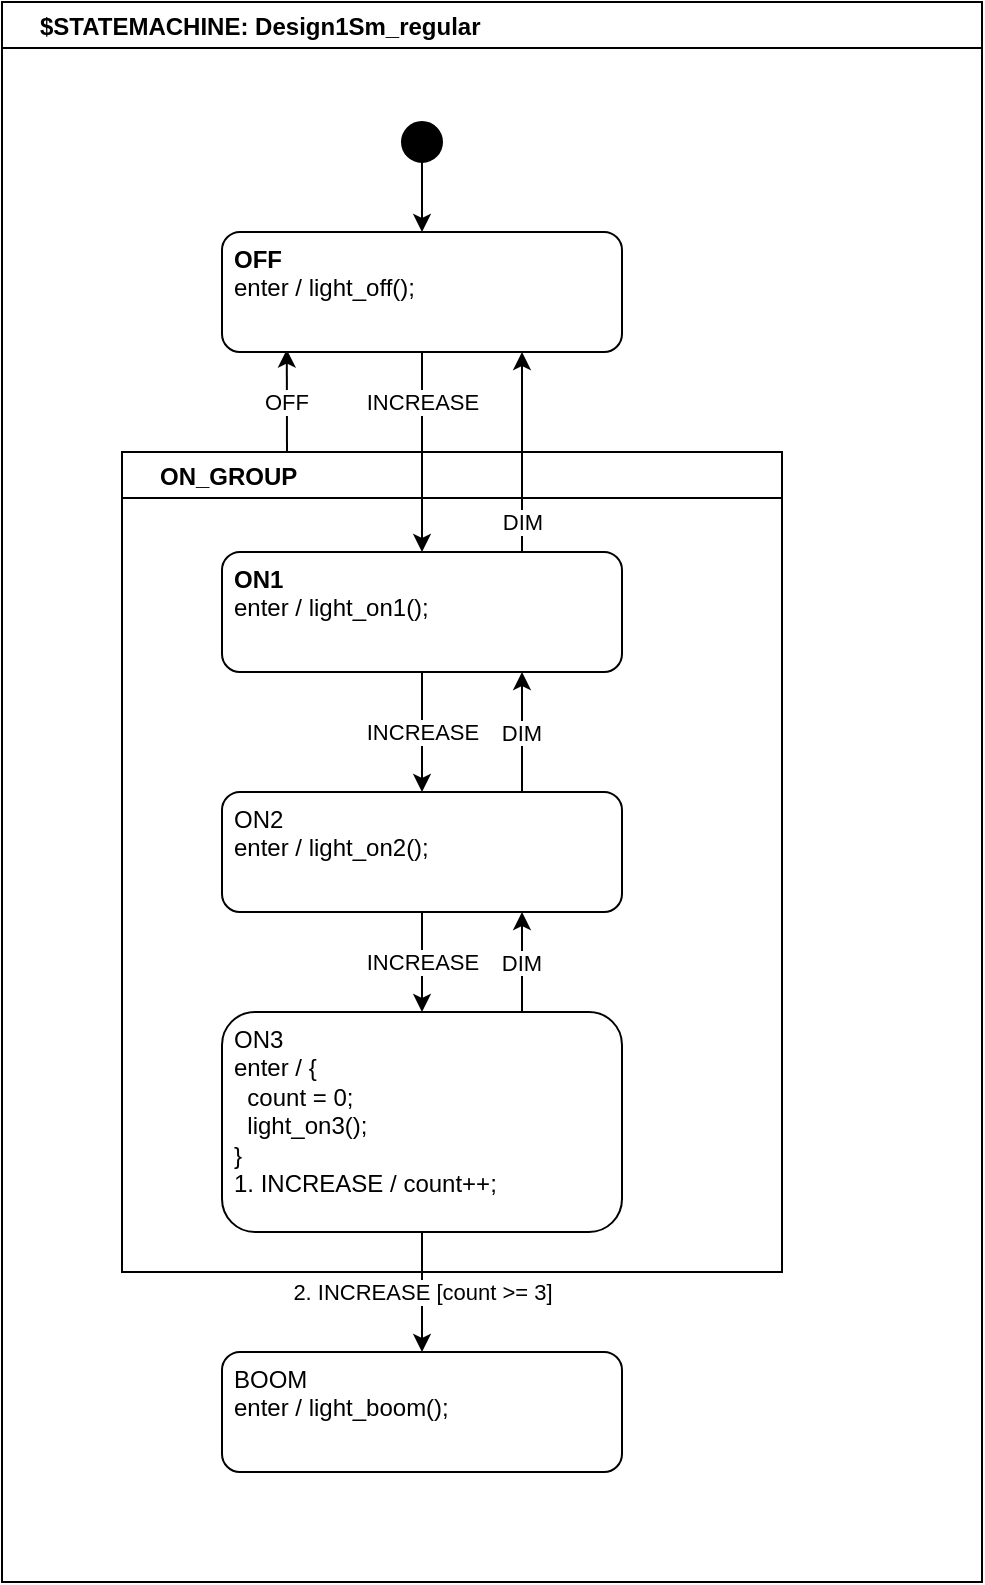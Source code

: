 <mxfile>
    <diagram id="0kis1nlSQF1iHrYs9ELn" name="Page-1">
        <mxGraphModel dx="1230" dy="613" grid="1" gridSize="10" guides="1" tooltips="1" connect="1" arrows="1" fold="1" page="1" pageScale="1" pageWidth="850" pageHeight="1100" math="0" shadow="0">
            <root>
                <mxCell id="0"/>
                <mxCell id="1" parent="0"/>
                <mxCell id="ybaX8FbpUQNGJi_0bP3v-1" value="$STATEMACHINE: Design1Sm_regular" style="swimlane;fontStyle=1;align=left;spacingLeft=17;" parent="1" vertex="1">
                    <mxGeometry x="30" y="10" width="490" height="790" as="geometry">
                        <mxRectangle x="10" y="10" width="230" height="100" as="alternateBounds"/>
                    </mxGeometry>
                </mxCell>
                <mxCell id="ybaX8FbpUQNGJi_0bP3v-2" value="OFF" style="edgeStyle=none;html=1;exitX=0.25;exitY=0;exitDx=0;exitDy=0;entryX=0.162;entryY=0.98;entryDx=0;entryDy=0;entryPerimeter=0;" parent="ybaX8FbpUQNGJi_0bP3v-1" source="ybaX8FbpUQNGJi_0bP3v-3" target="ybaX8FbpUQNGJi_0bP3v-12" edge="1">
                    <mxGeometry relative="1" as="geometry"/>
                </mxCell>
                <mxCell id="ybaX8FbpUQNGJi_0bP3v-3" value="ON_GROUP" style="swimlane;fontStyle=1;align=left;spacingLeft=17;" parent="ybaX8FbpUQNGJi_0bP3v-1" vertex="1">
                    <mxGeometry x="60" y="225" width="330" height="410" as="geometry">
                        <mxRectangle x="65" y="230" width="140" height="40" as="alternateBounds"/>
                    </mxGeometry>
                </mxCell>
                <mxCell id="ybaX8FbpUQNGJi_0bP3v-4" value="INCREASE" style="rounded=0;orthogonalLoop=1;jettySize=auto;html=1;exitX=0.5;exitY=1;exitDx=0;exitDy=0;entryX=0.5;entryY=0;entryDx=0;entryDy=0;fontColor=default;" parent="ybaX8FbpUQNGJi_0bP3v-3" source="ybaX8FbpUQNGJi_0bP3v-5" target="ybaX8FbpUQNGJi_0bP3v-8" edge="1">
                    <mxGeometry relative="1" as="geometry"/>
                </mxCell>
                <mxCell id="ybaX8FbpUQNGJi_0bP3v-5" value="&lt;div&gt;&lt;b&gt;ON1&lt;/b&gt;&lt;/div&gt;&lt;div&gt;enter / light_on1();&lt;/div&gt;" style="rounded=1;whiteSpace=wrap;html=1;verticalAlign=top;align=left;spacingLeft=4;" parent="ybaX8FbpUQNGJi_0bP3v-3" vertex="1">
                    <mxGeometry x="50" y="50" width="200" height="60" as="geometry"/>
                </mxCell>
                <mxCell id="ybaX8FbpUQNGJi_0bP3v-6" value="INCREASE" style="edgeStyle=orthogonalEdgeStyle;curved=1;rounded=0;orthogonalLoop=1;jettySize=auto;html=1;entryX=0.5;entryY=0;entryDx=0;entryDy=0;fontColor=default;" parent="ybaX8FbpUQNGJi_0bP3v-3" source="ybaX8FbpUQNGJi_0bP3v-8" target="ybaX8FbpUQNGJi_0bP3v-10" edge="1">
                    <mxGeometry relative="1" as="geometry"/>
                </mxCell>
                <mxCell id="ybaX8FbpUQNGJi_0bP3v-7" value="DIM" style="edgeStyle=orthogonalEdgeStyle;curved=1;rounded=0;orthogonalLoop=1;jettySize=auto;exitX=0.75;exitY=0;exitDx=0;exitDy=0;entryX=0.75;entryY=1;entryDx=0;entryDy=0;fontColor=default;" parent="ybaX8FbpUQNGJi_0bP3v-3" source="ybaX8FbpUQNGJi_0bP3v-8" target="ybaX8FbpUQNGJi_0bP3v-5" edge="1">
                    <mxGeometry relative="1" as="geometry"/>
                </mxCell>
                <mxCell id="ybaX8FbpUQNGJi_0bP3v-8" value="&lt;div&gt;&lt;span&gt;ON2&lt;/span&gt;&lt;/div&gt;&lt;div&gt;&lt;span&gt;enter / light_on2();&lt;/span&gt;&lt;/div&gt;" style="rounded=1;whiteSpace=wrap;html=1;verticalAlign=top;align=left;spacingLeft=4;fontStyle=0" parent="ybaX8FbpUQNGJi_0bP3v-3" vertex="1">
                    <mxGeometry x="50" y="170" width="200" height="60" as="geometry"/>
                </mxCell>
                <mxCell id="ybaX8FbpUQNGJi_0bP3v-9" value="DIM" style="edgeStyle=orthogonalEdgeStyle;curved=1;rounded=0;orthogonalLoop=1;jettySize=auto;exitX=0.75;exitY=0;exitDx=0;exitDy=0;entryX=0.75;entryY=1;entryDx=0;entryDy=0;fontColor=default;comic=0;" parent="ybaX8FbpUQNGJi_0bP3v-3" source="ybaX8FbpUQNGJi_0bP3v-10" target="ybaX8FbpUQNGJi_0bP3v-8" edge="1">
                    <mxGeometry relative="1" as="geometry"/>
                </mxCell>
                <mxCell id="ybaX8FbpUQNGJi_0bP3v-10" value="&lt;div&gt;ON3&lt;/div&gt;&lt;div&gt;enter / {&lt;/div&gt;&lt;div&gt;&amp;nbsp; count = 0;&lt;/div&gt;&lt;div&gt;&amp;nbsp; light_on3();&lt;/div&gt;&lt;div&gt;}&lt;/div&gt;&lt;div&gt;1. INCREASE / count++;&lt;/div&gt;" style="rounded=1;whiteSpace=wrap;html=1;verticalAlign=top;align=left;spacingLeft=4;fontStyle=0" parent="ybaX8FbpUQNGJi_0bP3v-3" vertex="1">
                    <mxGeometry x="50" y="280" width="200" height="110" as="geometry"/>
                </mxCell>
                <mxCell id="ybaX8FbpUQNGJi_0bP3v-11" value="INCREASE" style="edgeStyle=orthogonalEdgeStyle;curved=1;rounded=0;orthogonalLoop=1;jettySize=auto;html=1;entryX=0.5;entryY=0;entryDx=0;entryDy=0;fontColor=default;" parent="ybaX8FbpUQNGJi_0bP3v-1" source="ybaX8FbpUQNGJi_0bP3v-12" target="ybaX8FbpUQNGJi_0bP3v-5" edge="1">
                    <mxGeometry x="-0.5" relative="1" as="geometry">
                        <mxPoint as="offset"/>
                    </mxGeometry>
                </mxCell>
                <mxCell id="ybaX8FbpUQNGJi_0bP3v-12" value="&lt;div&gt;&lt;b&gt;OFF&lt;/b&gt;&lt;/div&gt;&lt;div&gt;enter / light_off();&lt;/div&gt;" style="rounded=1;whiteSpace=wrap;html=1;verticalAlign=top;align=left;spacingLeft=4;" parent="ybaX8FbpUQNGJi_0bP3v-1" vertex="1">
                    <mxGeometry x="110" y="115" width="200" height="60" as="geometry"/>
                </mxCell>
                <mxCell id="ybaX8FbpUQNGJi_0bP3v-13" value="" style="edgeStyle=orthogonalEdgeStyle;curved=1;rounded=0;comic=0;orthogonalLoop=1;jettySize=auto;html=0;fontColor=default;" parent="ybaX8FbpUQNGJi_0bP3v-1" source="ybaX8FbpUQNGJi_0bP3v-14" target="ybaX8FbpUQNGJi_0bP3v-12" edge="1">
                    <mxGeometry relative="1" as="geometry"/>
                </mxCell>
                <mxCell id="ybaX8FbpUQNGJi_0bP3v-14" value="$initial_state" style="ellipse;whiteSpace=wrap;html=1;fillColor=#000000;fontColor=none;noLabel=1;" parent="ybaX8FbpUQNGJi_0bP3v-1" vertex="1">
                    <mxGeometry x="200" y="60" width="20" height="20" as="geometry"/>
                </mxCell>
                <mxCell id="ybaX8FbpUQNGJi_0bP3v-15" value="DIM" style="edgeStyle=orthogonalEdgeStyle;curved=1;rounded=0;orthogonalLoop=1;jettySize=auto;html=1;exitX=0.75;exitY=0;exitDx=0;exitDy=0;entryX=0.75;entryY=1;entryDx=0;entryDy=0;fontColor=default;" parent="ybaX8FbpUQNGJi_0bP3v-1" source="ybaX8FbpUQNGJi_0bP3v-5" target="ybaX8FbpUQNGJi_0bP3v-12" edge="1">
                    <mxGeometry x="-0.7" relative="1" as="geometry">
                        <mxPoint as="offset"/>
                    </mxGeometry>
                </mxCell>
                <mxCell id="ybaX8FbpUQNGJi_0bP3v-16" value="2. INCREASE [count &amp;gt;= 3]" style="edgeStyle=orthogonalEdgeStyle;curved=1;rounded=0;orthogonalLoop=1;jettySize=auto;html=1;fontColor=default;" parent="ybaX8FbpUQNGJi_0bP3v-1" source="ybaX8FbpUQNGJi_0bP3v-10" target="ybaX8FbpUQNGJi_0bP3v-17" edge="1">
                    <mxGeometry relative="1" as="geometry"/>
                </mxCell>
                <mxCell id="ybaX8FbpUQNGJi_0bP3v-17" value="&lt;div&gt;BOOM&lt;/div&gt;&lt;div&gt;enter / light_boom();&lt;/div&gt;" style="rounded=1;whiteSpace=wrap;html=1;verticalAlign=top;align=left;spacingLeft=4;fontStyle=0" parent="ybaX8FbpUQNGJi_0bP3v-1" vertex="1">
                    <mxGeometry x="110" y="675" width="200" height="60" as="geometry"/>
                </mxCell>
            </root>
        </mxGraphModel>
    </diagram>
</mxfile>